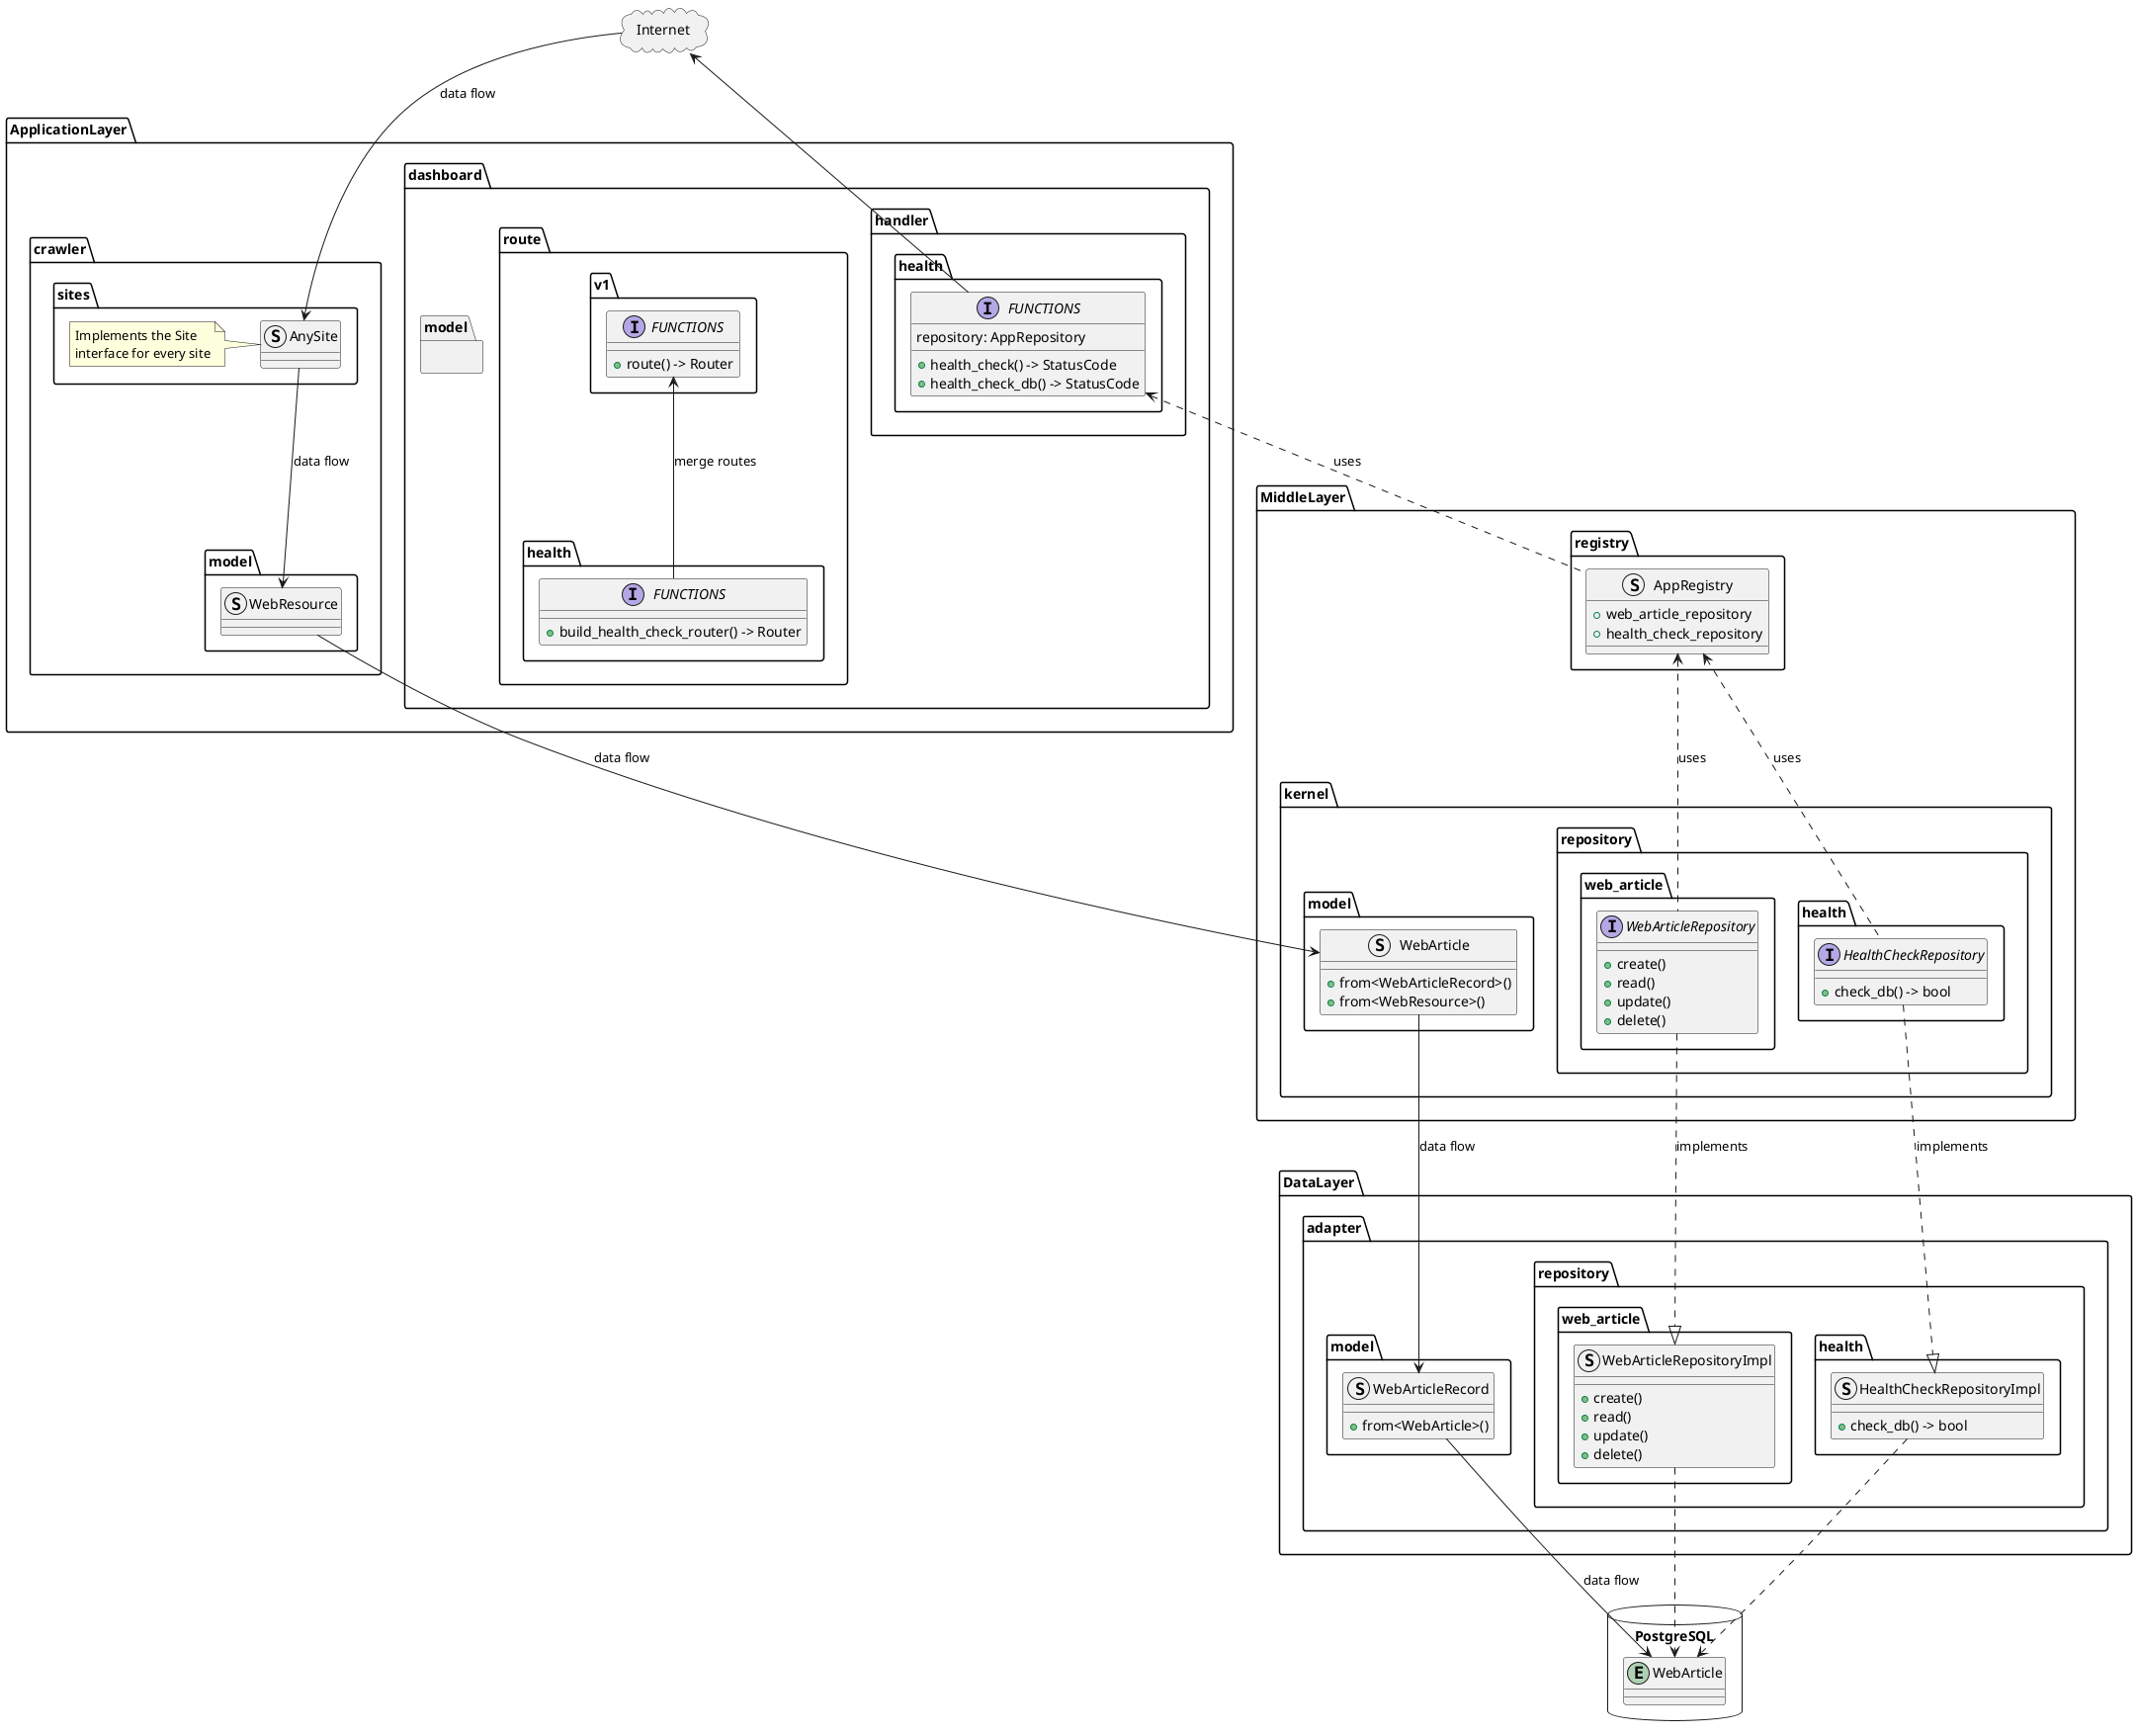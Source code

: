 @startuml class_diagram

package Internet <<Cloud>> {
}

package ApplicationLayer as AL {
    package crawler {
        package sites {
            struct AnySite
            note left: Implements the Site\ninterface for every site
        }
        package model {
            struct WebResource {
            }
        }
    }

    package dashboard {
        package model {}
        package handler {
            package health {
                interface FUNCTIONS {
                    repository: AppRepository
                    +health_check() -> StatusCode
                    +health_check_db() -> StatusCode
                }
            }
        }
        package route {
            package v1 {
                interface FUNCTIONS {
                    +route() -> Router
                }
            }
            package health {
                interface FUNCTIONS {
                    +build_health_check_router() -> Router
                }
            }
        }
    }
}

package MiddleLayer as ML {

    package kernel {
        package model {
            struct WebArticle {
                +from<WebArticleRecord>()
                +from<WebResource>()
            }
        }
        package repository {
            package web_article {
                interface WebArticleRepository {
                    +create()
                    +read()
                    +update()
                    +delete()
                }
            }
            package health {
                interface HealthCheckRepository {
                    +check_db() -> bool
                }
            }
        }
    }
    package registry {
        struct AppRegistry {
            +web_article_repository
            +health_check_repository
        }
    }
}

package DataLayer as DL {
    package adapter {
       package repository {
            package web_article {
                struct WebArticleRepositoryImpl {
                    +create()
                    +read()
                    +update()
                    +delete()
                }
            }

            package health {
                struct HealthCheckRepositoryImpl {
                    +check_db() -> bool
                }
            }
        }
        package model {
            struct WebArticleRecord {
                +from<WebArticle>()
            }
        }
    }
}

database PostgreSQL {
    entity WebArticle
}

'Data Flow
Internet --> AL.crawler.sites.AnySite:data flow
AL.crawler.sites.AnySite --> AL.crawler.model.WebResource: data flow
AL.crawler.model.WebResource --> ML.kernel.model.WebArticle: data flow
ML.kernel.model.WebArticle --> DL.adapter.model.WebArticleRecord: data flow
DL.adapter.model.WebArticleRecord --> PostgreSQL.WebArticle: data flow
ML.kernel.repository.web_article.WebArticleRepository ..|> DL.adapter.repository.web_article.WebArticleRepositoryImpl: implements
ML.kernel.repository.health.HealthCheckRepository ..|> DL.adapter.repository.health.HealthCheckRepositoryImpl: implements

'API Call Flow
AL.dashboard.route.health.FUNCTIONS -up-> AL.dashboard.route.v1.FUNCTIONS: merge routes
AL.dashboard.handler.health.FUNCTIONS -up-> Internet
ML.kernel.repository.web_article.WebArticleRepository .up.> ML.registry.AppRegistry: uses
ML.registry.AppRegistry .up.> AL.dashboard.handler.health.FUNCTIONS: uses
ML.kernel.repository.health.HealthCheckRepository .up.> ML.registry.AppRegistry: uses
DL.adapter.repository.web_article.WebArticleRepositoryImpl .down.> PostgreSQL.WebArticle
DL.adapter.repository.health.HealthCheckRepositoryImpl .down.> PostgreSQL.WebArticle
@enduml